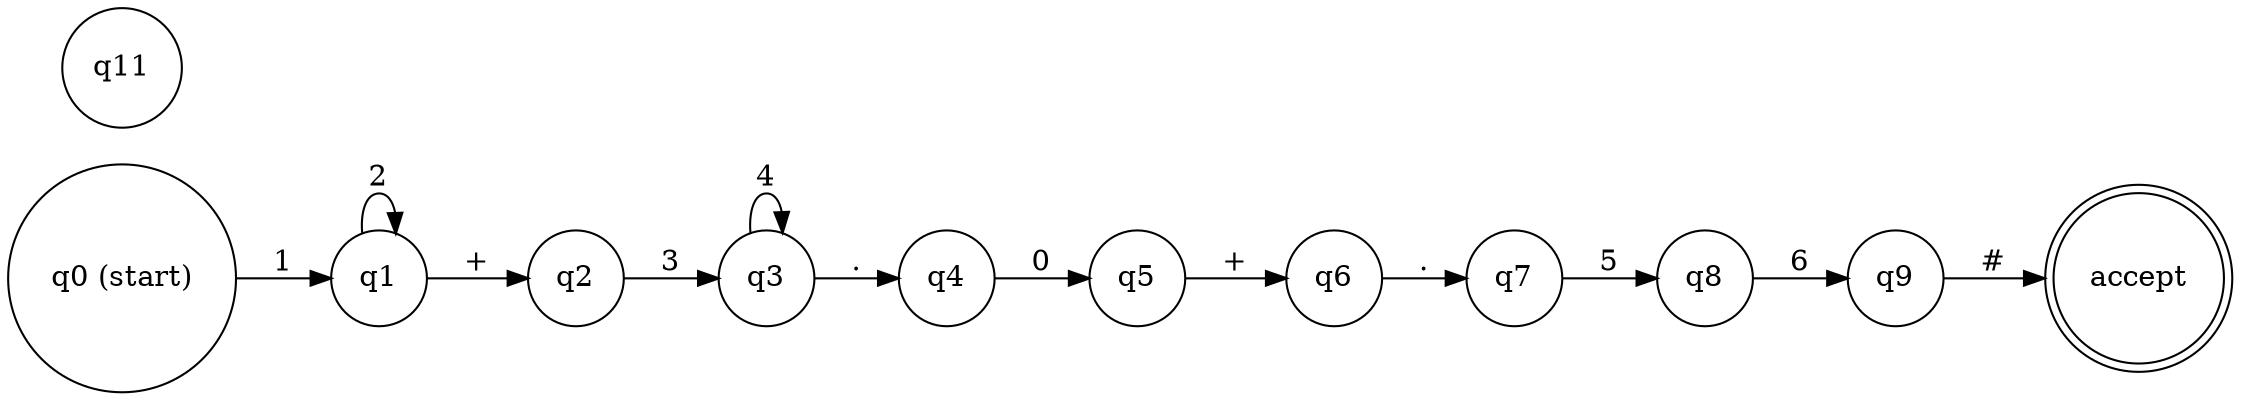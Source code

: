 digraph RecognizePath {
    rankdir=LR;
    node [shape = circle];

    q0 [label="q0 (start)"];
    q1 [label="q1"];
    q2 [label="q2"];
    q3 [label="q3"];
    q4 [label="q4"];
    q5 [label="q5"];
    q6 [label="q6"];
    q7 [label="q7"];
    q8 [label="q8"];
    q9 [label="q9"];
    q10 [label="q10"];
    q11 [label="q11"];

    q0 -> q1 [label="1"];
    q1 -> q1 [label="2"];
    q1 -> q2 [label="+"];
    q2 -> q3 [label="3"];
    q3 -> q3 [label="4"];
    q3 -> q4 [label="."];
    q4 -> q5 [label="0"];
    q5 -> q6 [label="+"]; // 第二个加号为 ADD
    q6 -> q7 [label="."];
    q7 -> q8 [label="5"];
    q8 -> q9 [label="6"];
    q9 -> q10 [label="#"];

    q10 [shape=doublecircle, label="accept"];
}
